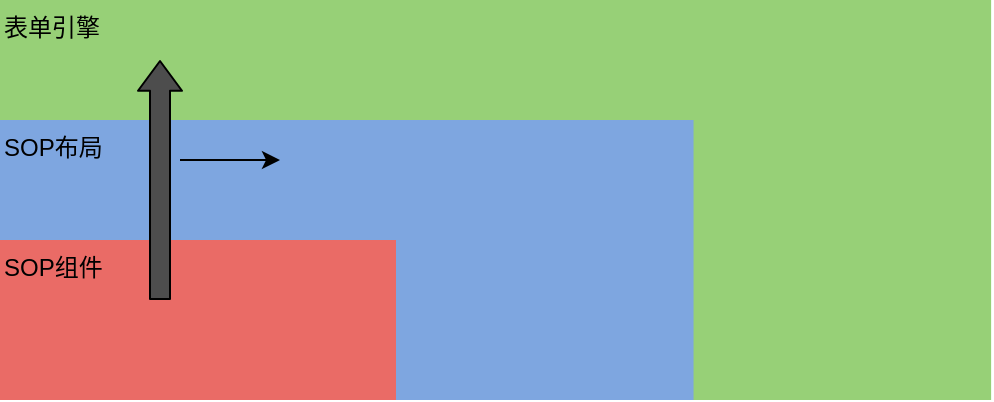 <mxfile version="14.9.9" type="github">
  <diagram id="fUVPjbw-NESY2VLgEbS7" name="Page-1">
    <mxGraphModel dx="396" dy="889" grid="1" gridSize="10" guides="1" tooltips="1" connect="1" arrows="1" fold="1" page="1" pageScale="1" pageWidth="827" pageHeight="1169" math="0" shadow="0">
      <root>
        <mxCell id="0" />
        <mxCell id="1" parent="0" />
        <mxCell id="2mGRgbVqDGDI0ZnhDCfn-4" value="&lt;div&gt;&lt;font color=&quot;#000000&quot;&gt;表单引擎&lt;/font&gt;&lt;/div&gt;&lt;div&gt;&lt;/div&gt;" style="rounded=0;whiteSpace=wrap;html=1;align=left;verticalAlign=top;fontColor=#ffffff;strokeColor=none;fillColor=#97D077;" vertex="1" parent="1">
          <mxGeometry x="260" y="520" width="495.56" height="200" as="geometry" />
        </mxCell>
        <mxCell id="2mGRgbVqDGDI0ZnhDCfn-3" value="&lt;div&gt;&lt;span&gt;SOP布局&lt;/span&gt;&lt;/div&gt;&lt;div&gt;&lt;/div&gt;" style="rounded=0;whiteSpace=wrap;html=1;align=left;verticalAlign=top;strokeColor=none;fillColor=#7EA6E0;" vertex="1" parent="1">
          <mxGeometry x="260" y="580" width="346.77" height="140" as="geometry" />
        </mxCell>
        <mxCell id="2mGRgbVqDGDI0ZnhDCfn-2" value="&lt;div&gt;&lt;span&gt;SOP组件&lt;/span&gt;&lt;/div&gt;&lt;div&gt;&lt;/div&gt;" style="rounded=0;whiteSpace=wrap;html=1;align=left;verticalAlign=top;strokeColor=none;fillColor=#EA6B66;" vertex="1" parent="1">
          <mxGeometry x="260" y="640" width="198" height="80" as="geometry" />
        </mxCell>
        <mxCell id="2mGRgbVqDGDI0ZnhDCfn-6" value="" style="shape=flexArrow;endArrow=classic;html=1;endWidth=11;endSize=4.62;fillColor=#4D4D4D;" edge="1" parent="1">
          <mxGeometry width="50" height="50" relative="1" as="geometry">
            <mxPoint x="340" y="670" as="sourcePoint" />
            <mxPoint x="340" y="550" as="targetPoint" />
          </mxGeometry>
        </mxCell>
        <mxCell id="2mGRgbVqDGDI0ZnhDCfn-7" value="" style="endArrow=classic;html=1;fillColor=#4D4D4D;" edge="1" parent="1">
          <mxGeometry width="50" height="50" relative="1" as="geometry">
            <mxPoint x="350" y="600" as="sourcePoint" />
            <mxPoint x="400" y="600" as="targetPoint" />
          </mxGeometry>
        </mxCell>
      </root>
    </mxGraphModel>
  </diagram>
</mxfile>
